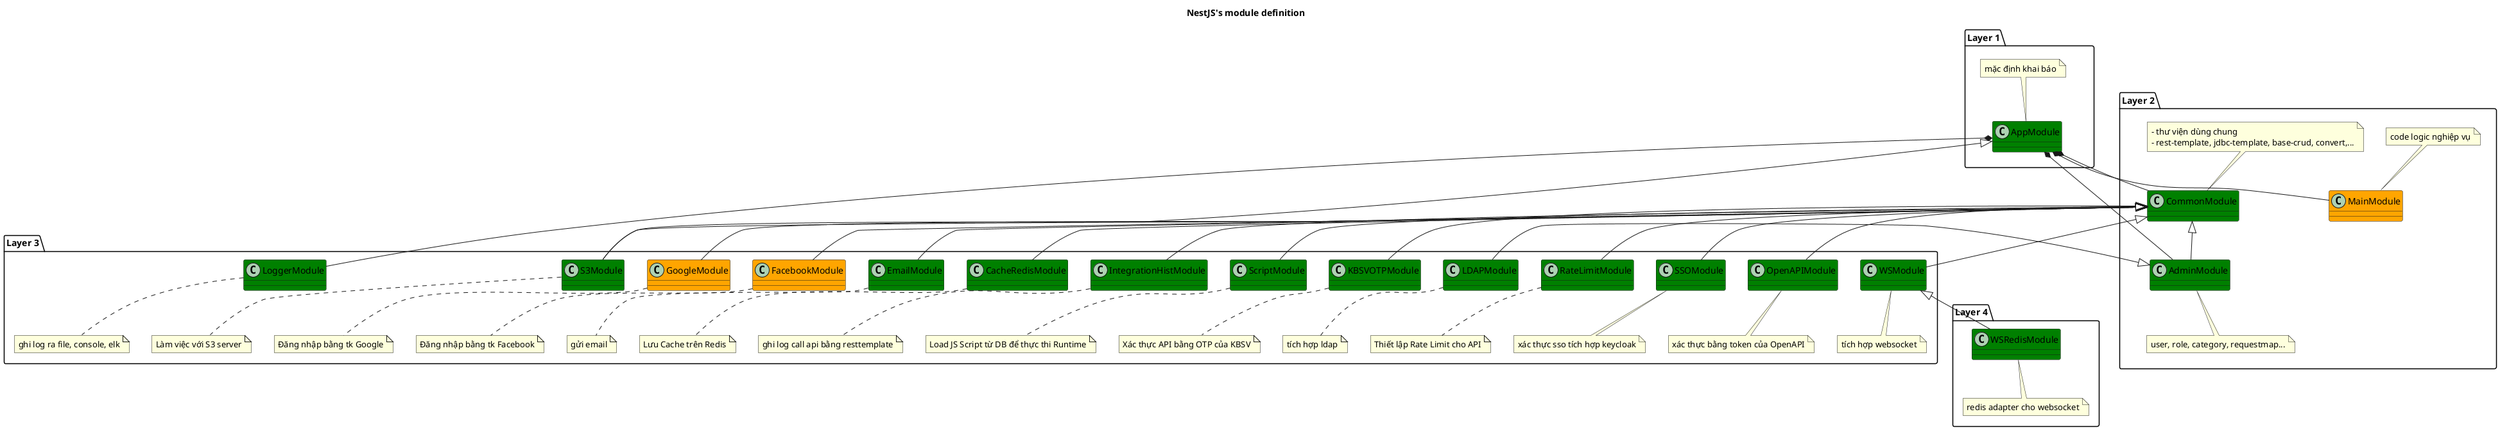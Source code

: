 @startuml modules
title NestJS's module definition

package "Layer 1" as l1 {
    class AppModule #green
    note top
    mặc định khai báo
    end note
}

package "Layer 2" as l2 {
    class MainModule #orange
    note top
    code logic nghiệp vụ
    end note

    class CommonModule #green
    note top
    - thư viện dùng chung
    - rest-template, jdbc-template, base-crud, convert,...
    end note

    class AdminModule #green
    note bottom
    user, role, category, requestmap...
    end note
}

package "Layer 3" as l3 {
    class IntegrationHistModule #green
    note bottom
    ghi log call api bằng resttemplate
    end note

    class LDAPModule #green
    note bottom
    tích hợp ldap
    end note

    class LoggerModule #green
    note bottom
    ghi log ra file, console, elk
    end note

    class OpenAPIModule #green
    note bottom
    xác thực bằng token của OpenAPI
    end note

    class SSOModule #green
    note bottom
    xác thực sso tích hợp keycloak
    end note

    class WSModule #green
    note bottom
    tích hợp websocket
    end note

    class RateLimitModule #green
    note bottom
    Thiết lập Rate Limit cho API
    end note

    class CacheRedisModule #green
    note bottom
    Lưu Cache trên Redis
    end note

    class EmailModule #green
    note bottom
    gửi email
    end note

    class FacebookModule #orange
    note bottom
    Đăng nhập bằng tk Facebook
    end note

    class GoogleModule #orange
    note bottom
    Đăng nhập bằng tk Google
    end note

    class KBSVOTPModule #green
    note bottom
    Xác thực API bằng OTP của KBSV
    end note

    class S3Module #green
    note bottom
    Làm việc với S3 server
    end note

    class ScriptModule #green
    note bottom
    Load JS Script từ DB để thực thi Runtime
    end note
}

package "Layer 4" as l4 {
    class WSRedisModule #green
    note bottom
    redis adapter cho websocket
    end note
}

l1 -[hidden]-> l2

' MainModule
AppModule *-- MainModule

' CommonModule
AppModule *-- CommonModule

' AdminModule
AppModule *-- AdminModule
CommonModule <|-- AdminModule

' IntegrationHistModule
CommonModule <|-- IntegrationHistModule

' LDAPModule
AdminModule <|-- LDAPModule

' LoggerModule
AppModule *-- LoggerModule

' OpenAPIModule
CommonModule <|-- OpenAPIModule

' SSOModule
CommonModule <|-- SSOModule

' WSModule
CommonModule <|-- WSModule

' RedisWSModule
WSModule <|-- WSRedisModule

' EmailModule
CommonModule <|-- EmailModule

' RateLimitModule
CommonModule <|-- RateLimitModule

' CacheRedisModule
CommonModule <|-- CacheRedisModule

' GoogleModule
CommonModule <|-- GoogleModule

' FacebookModule
CommonModule <|-- FacebookModule

'KBSVOTPModule
CommonModule <|-- KBSVOTPModule

' S3Module
AppModule <|-- S3Module
CommonModule <|-- S3Module

'ScriptModule
CommonModule <|-- ScriptModule

@enduml